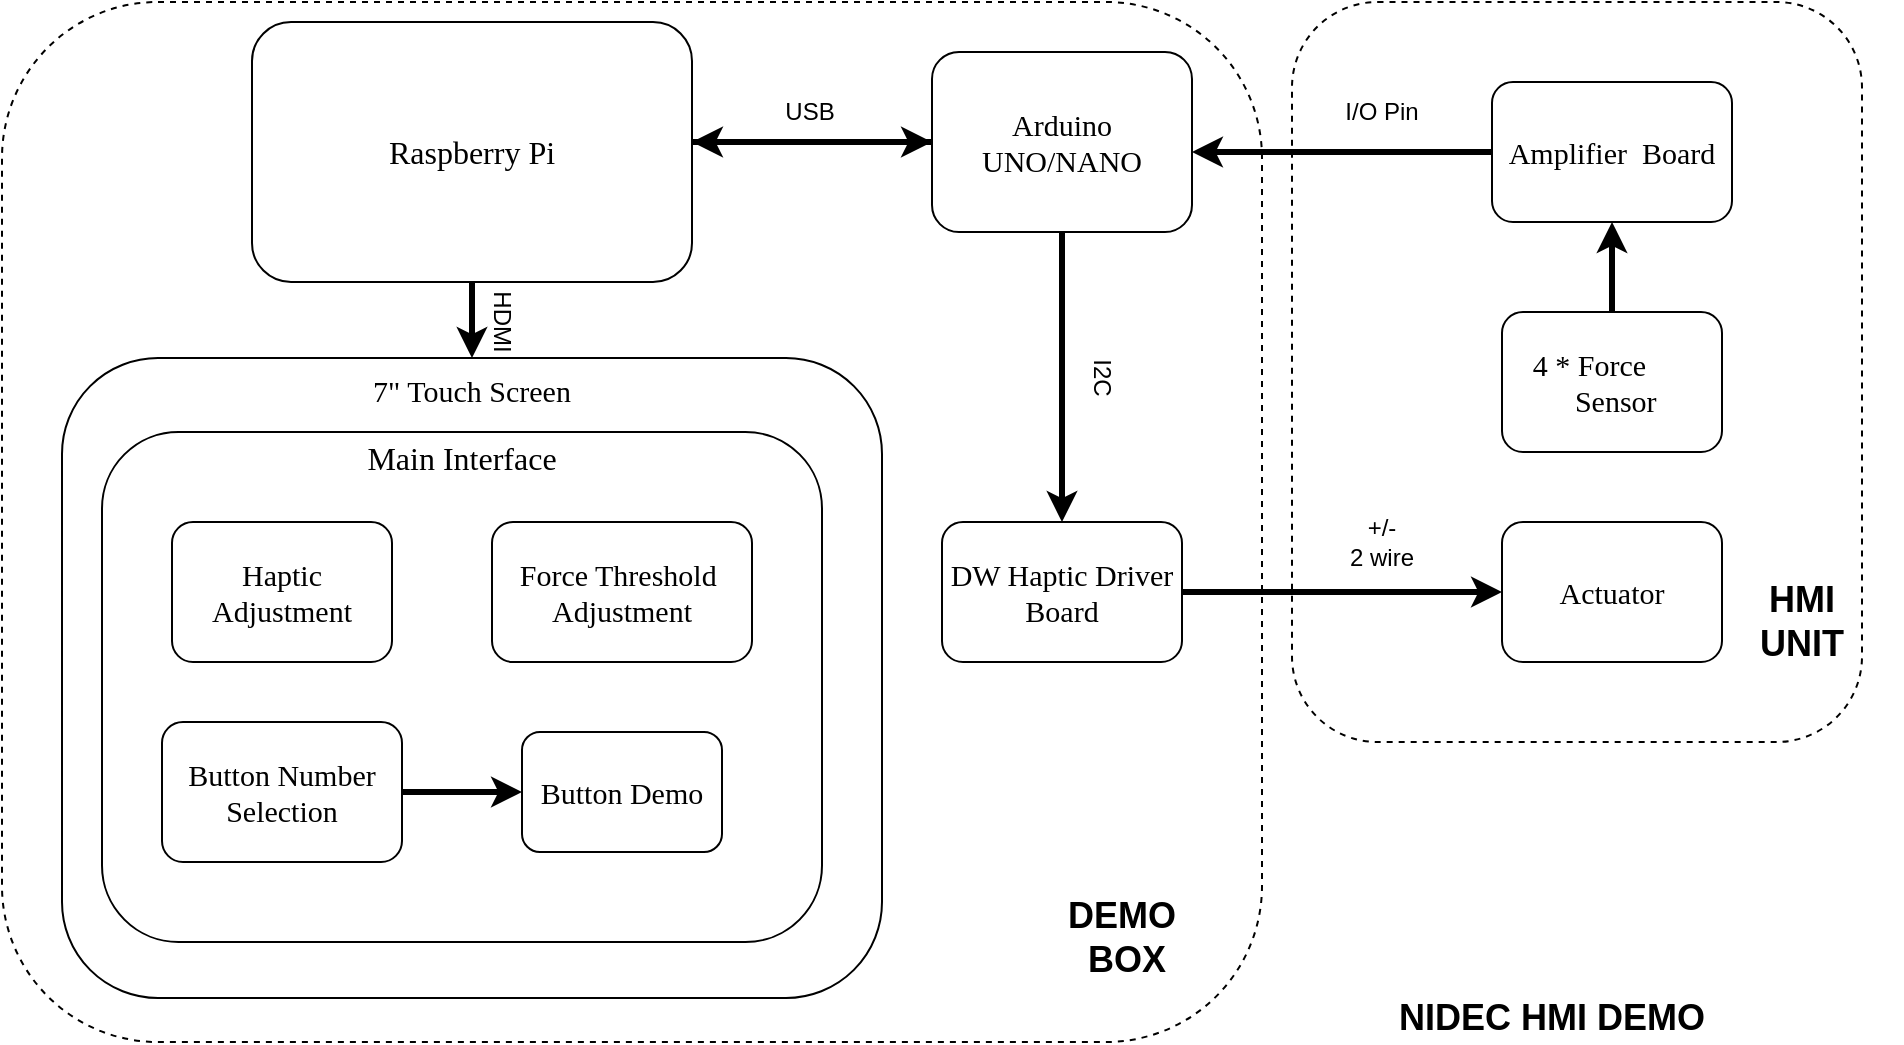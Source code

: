 <mxfile compressed="false" version="13.7.4" type="github">
  <diagram name="Page-1" id="74e2e168-ea6b-b213-b513-2b3c1d86103e">
    <mxGraphModel dx="1185" dy="663" grid="1" gridSize="10" guides="1" tooltips="1" connect="1" arrows="1" fold="1" page="1" pageScale="1" pageWidth="1100" pageHeight="850" background="#ffffff" math="0" shadow="0">
      <root>
        <mxCell id="0" />
        <mxCell id="1" parent="0" />
        <mxCell id="IPJvzJiGPJ3sAe5zfskU-57" value="" style="rounded=1;whiteSpace=wrap;html=1;fillColor=none;dashed=1;" vertex="1" parent="1">
          <mxGeometry x="170" y="380" width="630" height="520" as="geometry" />
        </mxCell>
        <mxCell id="IPJvzJiGPJ3sAe5zfskU-1" value="" style="rounded=1;whiteSpace=wrap;html=1;fillColor=none;dashed=1;" parent="1" vertex="1">
          <mxGeometry x="815" y="380" width="285" height="370" as="geometry" />
        </mxCell>
        <mxCell id="IPJvzJiGPJ3sAe5zfskU-54" style="edgeStyle=orthogonalEdgeStyle;rounded=0;orthogonalLoop=1;jettySize=auto;html=1;entryX=0;entryY=0.5;entryDx=0;entryDy=0;strokeWidth=3;" edge="1" parent="1" source="77e6c97f196da883-14" target="IPJvzJiGPJ3sAe5zfskU-3">
          <mxGeometry relative="1" as="geometry">
            <Array as="points">
              <mxPoint x="520" y="450" />
              <mxPoint x="520" y="450" />
            </Array>
          </mxGeometry>
        </mxCell>
        <mxCell id="IPJvzJiGPJ3sAe5zfskU-56" style="edgeStyle=orthogonalEdgeStyle;rounded=0;orthogonalLoop=1;jettySize=auto;html=1;entryX=0.5;entryY=0;entryDx=0;entryDy=0;strokeWidth=3;" edge="1" parent="1" source="77e6c97f196da883-14" target="IPJvzJiGPJ3sAe5zfskU-13">
          <mxGeometry relative="1" as="geometry" />
        </mxCell>
        <mxCell id="77e6c97f196da883-14" value="&lt;font style=&quot;font-size: 16px&quot;&gt;&lt;font style=&quot;font-size: 16px&quot;&gt;Raspberry P&lt;/font&gt;i&lt;/font&gt;" style="rounded=1;whiteSpace=wrap;html=1;shadow=0;labelBackgroundColor=none;strokeWidth=1;fontFamily=Verdana;fontSize=8;align=center;" parent="1" vertex="1">
          <mxGeometry x="295" y="390" width="220" height="130" as="geometry" />
        </mxCell>
        <mxCell id="IPJvzJiGPJ3sAe5zfskU-63" style="edgeStyle=orthogonalEdgeStyle;rounded=0;orthogonalLoop=1;jettySize=auto;html=1;entryX=0.5;entryY=0;entryDx=0;entryDy=0;strokeWidth=3;" edge="1" parent="1" source="IPJvzJiGPJ3sAe5zfskU-3" target="IPJvzJiGPJ3sAe5zfskU-4">
          <mxGeometry relative="1" as="geometry" />
        </mxCell>
        <mxCell id="IPJvzJiGPJ3sAe5zfskU-65" style="edgeStyle=orthogonalEdgeStyle;rounded=0;orthogonalLoop=1;jettySize=auto;html=1;strokeWidth=3;" edge="1" parent="1" source="IPJvzJiGPJ3sAe5zfskU-3">
          <mxGeometry relative="1" as="geometry">
            <mxPoint x="515" y="450" as="targetPoint" />
            <Array as="points">
              <mxPoint x="515" y="450" />
            </Array>
          </mxGeometry>
        </mxCell>
        <mxCell id="IPJvzJiGPJ3sAe5zfskU-3" value="&lt;font style=&quot;font-size: 15px&quot;&gt;Arduino &lt;br&gt;UNO/NANO&lt;/font&gt;" style="rounded=1;whiteSpace=wrap;html=1;shadow=0;labelBackgroundColor=none;strokeWidth=1;fontFamily=Verdana;fontSize=8;align=center;" vertex="1" parent="1">
          <mxGeometry x="635" y="405" width="130" height="90" as="geometry" />
        </mxCell>
        <mxCell id="IPJvzJiGPJ3sAe5zfskU-61" style="edgeStyle=orthogonalEdgeStyle;rounded=0;orthogonalLoop=1;jettySize=auto;html=1;entryX=0;entryY=0.5;entryDx=0;entryDy=0;strokeWidth=3;" edge="1" parent="1" source="IPJvzJiGPJ3sAe5zfskU-4" target="IPJvzJiGPJ3sAe5zfskU-5">
          <mxGeometry relative="1" as="geometry" />
        </mxCell>
        <mxCell id="IPJvzJiGPJ3sAe5zfskU-4" value="&lt;span style=&quot;font-size: 15px&quot;&gt;DW Haptic Driver Board&lt;/span&gt;" style="rounded=1;whiteSpace=wrap;html=1;shadow=0;labelBackgroundColor=none;strokeWidth=1;fontFamily=Verdana;fontSize=8;align=center;" vertex="1" parent="1">
          <mxGeometry x="640" y="640" width="120" height="70" as="geometry" />
        </mxCell>
        <mxCell id="IPJvzJiGPJ3sAe5zfskU-5" value="&lt;span style=&quot;font-size: 15px&quot;&gt;Actuator&lt;/span&gt;" style="rounded=1;whiteSpace=wrap;html=1;shadow=0;labelBackgroundColor=none;strokeWidth=1;fontFamily=Verdana;fontSize=8;align=center;" vertex="1" parent="1">
          <mxGeometry x="920" y="640" width="110" height="70" as="geometry" />
        </mxCell>
        <mxCell id="IPJvzJiGPJ3sAe5zfskU-9" value="I/O Pin" style="text;html=1;strokeColor=none;fillColor=none;align=center;verticalAlign=middle;whiteSpace=wrap;rounded=0;dashed=1;rotation=0;" vertex="1" parent="1">
          <mxGeometry x="840" y="425" width="40" height="20" as="geometry" />
        </mxCell>
        <mxCell id="IPJvzJiGPJ3sAe5zfskU-10" value="USB" style="text;html=1;strokeColor=none;fillColor=none;align=center;verticalAlign=middle;whiteSpace=wrap;rounded=0;dashed=1;" vertex="1" parent="1">
          <mxGeometry x="554" y="425" width="40" height="20" as="geometry" />
        </mxCell>
        <mxCell id="IPJvzJiGPJ3sAe5zfskU-11" value="I2C" style="text;html=1;strokeColor=none;fillColor=none;align=center;verticalAlign=middle;whiteSpace=wrap;rounded=0;dashed=1;rotation=90;" vertex="1" parent="1">
          <mxGeometry x="700" y="558" width="40" height="20" as="geometry" />
        </mxCell>
        <mxCell id="IPJvzJiGPJ3sAe5zfskU-12" value="+/- &lt;br&gt;2 wire" style="text;html=1;strokeColor=none;fillColor=none;align=center;verticalAlign=middle;whiteSpace=wrap;rounded=0;dashed=1;rotation=0;" vertex="1" parent="1">
          <mxGeometry x="840" y="640" width="40" height="20" as="geometry" />
        </mxCell>
        <mxCell id="IPJvzJiGPJ3sAe5zfskU-13" value="&lt;span style=&quot;font-size: 15px&quot;&gt;7&quot; Touch Screen&lt;br&gt;&lt;br&gt;&lt;br&gt;&lt;br&gt;&lt;br&gt;&lt;br&gt;&lt;br&gt;&lt;br&gt;&lt;br&gt;&lt;br&gt;&lt;br&gt;&lt;br&gt;&lt;br&gt;&lt;br&gt;&lt;br&gt;&lt;br&gt;&lt;br&gt;&lt;/span&gt;" style="rounded=1;whiteSpace=wrap;html=1;shadow=0;labelBackgroundColor=none;strokeWidth=1;fontFamily=Verdana;fontSize=8;align=center;" vertex="1" parent="1">
          <mxGeometry x="200" y="558" width="410" height="320" as="geometry" />
        </mxCell>
        <mxCell id="IPJvzJiGPJ3sAe5zfskU-64" style="edgeStyle=orthogonalEdgeStyle;rounded=0;orthogonalLoop=1;jettySize=auto;html=1;strokeWidth=3;" edge="1" parent="1" source="IPJvzJiGPJ3sAe5zfskU-18">
          <mxGeometry relative="1" as="geometry">
            <mxPoint x="765" y="455" as="targetPoint" />
            <Array as="points">
              <mxPoint x="765" y="455" />
            </Array>
          </mxGeometry>
        </mxCell>
        <mxCell id="IPJvzJiGPJ3sAe5zfskU-18" value="&lt;span style=&quot;font-size: 15px&quot;&gt;Amplifier&amp;nbsp; Board&lt;/span&gt;" style="rounded=1;whiteSpace=wrap;html=1;shadow=0;labelBackgroundColor=none;strokeWidth=1;fontFamily=Verdana;fontSize=8;align=center;" vertex="1" parent="1">
          <mxGeometry x="915" y="420" width="120" height="70" as="geometry" />
        </mxCell>
        <mxCell id="IPJvzJiGPJ3sAe5zfskU-22" style="edgeStyle=orthogonalEdgeStyle;rounded=0;orthogonalLoop=1;jettySize=auto;html=1;strokeWidth=3;" edge="1" parent="1" source="IPJvzJiGPJ3sAe5zfskU-19" target="IPJvzJiGPJ3sAe5zfskU-18">
          <mxGeometry relative="1" as="geometry" />
        </mxCell>
        <mxCell id="IPJvzJiGPJ3sAe5zfskU-19" value="&lt;span style=&quot;font-size: 15px&quot;&gt;&amp;nbsp; &amp;nbsp;4 * Force&amp;nbsp; &amp;nbsp; &amp;nbsp; &amp;nbsp; &amp;nbsp; &amp;nbsp;Sensor&lt;/span&gt;" style="rounded=1;whiteSpace=wrap;html=1;shadow=0;labelBackgroundColor=none;strokeWidth=1;fontFamily=Verdana;fontSize=8;align=center;" vertex="1" parent="1">
          <mxGeometry x="920" y="535" width="110" height="70" as="geometry" />
        </mxCell>
        <mxCell id="IPJvzJiGPJ3sAe5zfskU-23" value="HDMI" style="text;html=1;strokeColor=none;fillColor=none;align=center;verticalAlign=middle;whiteSpace=wrap;rounded=0;dashed=1;rotation=90;" vertex="1" parent="1">
          <mxGeometry x="400" y="530" width="40" height="20" as="geometry" />
        </mxCell>
        <mxCell id="IPJvzJiGPJ3sAe5zfskU-24" value="&lt;font size=&quot;1&quot;&gt;&lt;b style=&quot;font-size: 18px&quot;&gt;HMI &lt;br&gt;UNIT&lt;/b&gt;&lt;/font&gt;" style="text;html=1;strokeColor=none;fillColor=none;align=center;verticalAlign=middle;whiteSpace=wrap;rounded=0;dashed=1;" vertex="1" parent="1">
          <mxGeometry x="1020" y="660" width="100" height="60" as="geometry" />
        </mxCell>
        <mxCell id="IPJvzJiGPJ3sAe5zfskU-28" value="&lt;span style=&quot;font-size: 16px&quot;&gt;Main Interface&lt;br&gt;&lt;br&gt;&lt;br&gt;&lt;br&gt;&lt;br&gt;&lt;br&gt;&lt;br&gt;&lt;br&gt;&lt;br&gt;&lt;br&gt;&lt;br&gt;&lt;br&gt;&lt;br&gt;&lt;/span&gt;" style="rounded=1;whiteSpace=wrap;html=1;shadow=0;labelBackgroundColor=none;strokeWidth=1;fontFamily=Verdana;fontSize=8;align=center;" vertex="1" parent="1">
          <mxGeometry x="220" y="595" width="360" height="255" as="geometry" />
        </mxCell>
        <mxCell id="IPJvzJiGPJ3sAe5zfskU-49" style="edgeStyle=orthogonalEdgeStyle;rounded=0;orthogonalLoop=1;jettySize=auto;html=1;entryX=0;entryY=0.5;entryDx=0;entryDy=0;strokeWidth=3;" edge="1" parent="1" source="IPJvzJiGPJ3sAe5zfskU-33" target="IPJvzJiGPJ3sAe5zfskU-47">
          <mxGeometry relative="1" as="geometry" />
        </mxCell>
        <mxCell id="IPJvzJiGPJ3sAe5zfskU-33" value="&lt;span style=&quot;font-size: 15px&quot;&gt;Button Number&lt;br&gt;Selection&lt;br&gt;&lt;/span&gt;" style="rounded=1;whiteSpace=wrap;html=1;shadow=0;labelBackgroundColor=none;strokeWidth=1;fontFamily=Verdana;fontSize=8;align=center;" vertex="1" parent="1">
          <mxGeometry x="250" y="740" width="120" height="70" as="geometry" />
        </mxCell>
        <mxCell id="IPJvzJiGPJ3sAe5zfskU-41" value="&lt;span style=&quot;font-size: 15px&quot;&gt;Haptic Adjustment&lt;/span&gt;" style="rounded=1;whiteSpace=wrap;html=1;shadow=0;labelBackgroundColor=none;strokeWidth=1;fontFamily=Verdana;fontSize=8;align=center;" vertex="1" parent="1">
          <mxGeometry x="255" y="640" width="110" height="70" as="geometry" />
        </mxCell>
        <mxCell id="IPJvzJiGPJ3sAe5zfskU-43" value="&lt;span style=&quot;font-size: 15px&quot;&gt;Force Threshold&amp;nbsp;&lt;br&gt;Adjustment&lt;/span&gt;" style="rounded=1;whiteSpace=wrap;html=1;shadow=0;labelBackgroundColor=none;strokeWidth=1;fontFamily=Verdana;fontSize=8;align=center;" vertex="1" parent="1">
          <mxGeometry x="415" y="640" width="130" height="70" as="geometry" />
        </mxCell>
        <mxCell id="IPJvzJiGPJ3sAe5zfskU-47" value="&lt;span style=&quot;font-size: 15px&quot;&gt;Button Demo&lt;/span&gt;" style="rounded=1;whiteSpace=wrap;html=1;shadow=0;labelBackgroundColor=none;strokeWidth=1;fontFamily=Verdana;fontSize=8;align=center;" vertex="1" parent="1">
          <mxGeometry x="430" y="745" width="100" height="60" as="geometry" />
        </mxCell>
        <mxCell id="IPJvzJiGPJ3sAe5zfskU-50" value="&lt;font style=&quot;font-size: 18px&quot;&gt;&lt;b&gt;NIDEC HMI DEMO&lt;/b&gt;&lt;/font&gt;" style="text;html=1;strokeColor=none;fillColor=none;align=center;verticalAlign=middle;whiteSpace=wrap;rounded=0;dashed=1;" vertex="1" parent="1">
          <mxGeometry x="790" y="878" width="310" height="20" as="geometry" />
        </mxCell>
        <mxCell id="IPJvzJiGPJ3sAe5zfskU-66" value="&lt;font size=&quot;1&quot;&gt;&lt;b style=&quot;font-size: 18px&quot;&gt;DEMO&lt;br&gt;&amp;nbsp;BOX&lt;/b&gt;&lt;/font&gt;" style="text;html=1;strokeColor=none;fillColor=none;align=center;verticalAlign=middle;whiteSpace=wrap;rounded=0;dashed=1;" vertex="1" parent="1">
          <mxGeometry x="680" y="818" width="100" height="60" as="geometry" />
        </mxCell>
      </root>
    </mxGraphModel>
  </diagram>
</mxfile>
